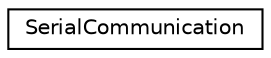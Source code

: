 digraph "Graphical Class Hierarchy"
{
 // LATEX_PDF_SIZE
  edge [fontname="Helvetica",fontsize="10",labelfontname="Helvetica",labelfontsize="10"];
  node [fontname="Helvetica",fontsize="10",shape=record];
  rankdir="LR";
  Node0 [label="SerialCommunication",height=0.2,width=0.4,color="black", fillcolor="white", style="filled",URL="$classSerialCommunication.html",tooltip="A class for serial communication."];
}
